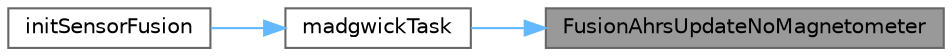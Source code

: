 digraph "FusionAhrsUpdateNoMagnetometer"
{
 // LATEX_PDF_SIZE
  bgcolor="transparent";
  edge [fontname=Helvetica,fontsize=10,labelfontname=Helvetica,labelfontsize=10];
  node [fontname=Helvetica,fontsize=10,shape=box,height=0.2,width=0.4];
  rankdir="RL";
  Node1 [id="Node000001",label="FusionAhrsUpdateNoMagnetometer",height=0.2,width=0.4,color="gray40", fillcolor="grey60", style="filled", fontcolor="black",tooltip="Updates the AHRS algorithm using the gyroscope and accelerometer measurements only."];
  Node1 -> Node2 [id="edge1_Node000001_Node000002",dir="back",color="steelblue1",style="solid",tooltip=" "];
  Node2 [id="Node000002",label="madgwickTask",height=0.2,width=0.4,color="grey40", fillcolor="white", style="filled",URL="$sensor_8c.html#a6803f5e5b1e30c5696e294cb520e4564",tooltip="RTOS-Task des Madgwick-Filters. Wird durch einen Timer periodisch ausgelöst. Abhängig davo,..."];
  Node2 -> Node3 [id="edge2_Node000002_Node000003",dir="back",color="steelblue1",style="solid",tooltip=" "];
  Node3 [id="Node000003",label="initSensorFusion",height=0.2,width=0.4,color="grey40", fillcolor="white", style="filled",URL="$sensor_8c.html#a1376a3487bad23e043fc5e7347f287f4",tooltip="Startet die RTOS-Tasks der ganzen Sensoren und initalisiert den Timer."];
}

